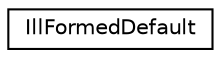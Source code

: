 digraph "Graphical Class Hierarchy"
{
  edge [fontname="Helvetica",fontsize="10",labelfontname="Helvetica",labelfontsize="10"];
  node [fontname="Helvetica",fontsize="10",shape=record];
  rankdir="LR";
  Node0 [label="IllFormedDefault",height=0.2,width=0.4,color="black", fillcolor="white", style="filled",URL="$struct_ill_formed_default.html"];
}
